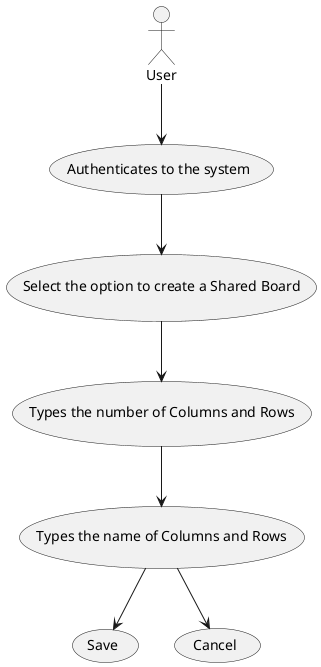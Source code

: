 @startuml
'https://plantuml.com/use-case-diagram


actor User
    User -down-> (Authenticates to the system)
    (Authenticates to the system) --> (Select the option to create a Shared Board)
    (Select the option to create a Shared Board) --> (Types the number of Columns and Rows)
    (Types the number of Columns and Rows) --> (Types the name of Columns and Rows)
  (Types the name of Columns and Rows) --> (Save)
  (Types the name of Columns and Rows) --> (Cancel)


@enduml
